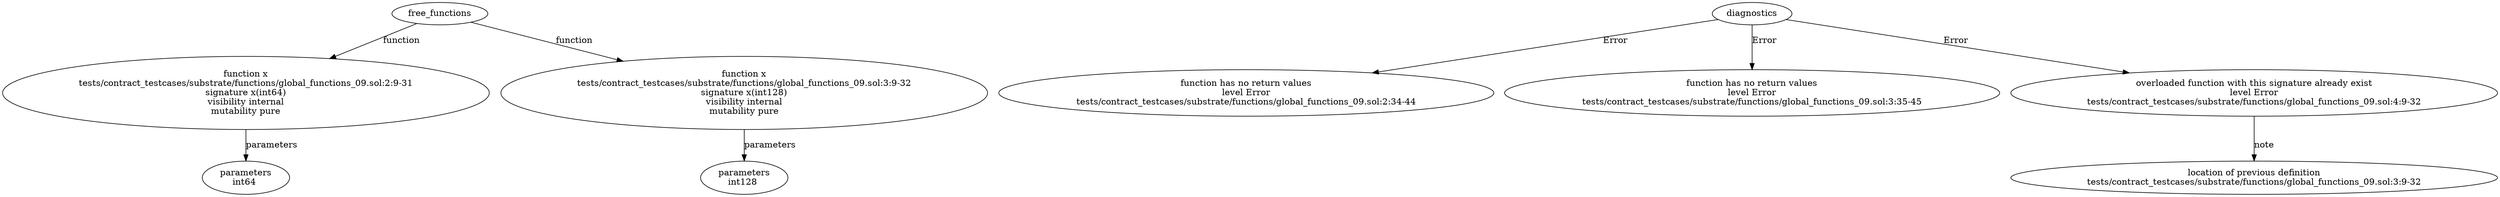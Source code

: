 strict digraph "tests/contract_testcases/substrate/functions/global_functions_09.sol" {
	x [label="function x\ntests/contract_testcases/substrate/functions/global_functions_09.sol:2:9-31\nsignature x(int64)\nvisibility internal\nmutability pure"]
	parameters [label="parameters\nint64 "]
	x_3 [label="function x\ntests/contract_testcases/substrate/functions/global_functions_09.sol:3:9-32\nsignature x(int128)\nvisibility internal\nmutability pure"]
	parameters_4 [label="parameters\nint128 "]
	diagnostic [label="function has no return values\nlevel Error\ntests/contract_testcases/substrate/functions/global_functions_09.sol:2:34-44"]
	diagnostic_8 [label="function has no return values\nlevel Error\ntests/contract_testcases/substrate/functions/global_functions_09.sol:3:35-45"]
	diagnostic_9 [label="overloaded function with this signature already exist\nlevel Error\ntests/contract_testcases/substrate/functions/global_functions_09.sol:4:9-32"]
	note [label="location of previous definition\ntests/contract_testcases/substrate/functions/global_functions_09.sol:3:9-32"]
	free_functions -> x [label="function"]
	x -> parameters [label="parameters"]
	free_functions -> x_3 [label="function"]
	x_3 -> parameters_4 [label="parameters"]
	diagnostics -> diagnostic [label="Error"]
	diagnostics -> diagnostic_8 [label="Error"]
	diagnostics -> diagnostic_9 [label="Error"]
	diagnostic_9 -> note [label="note"]
}
